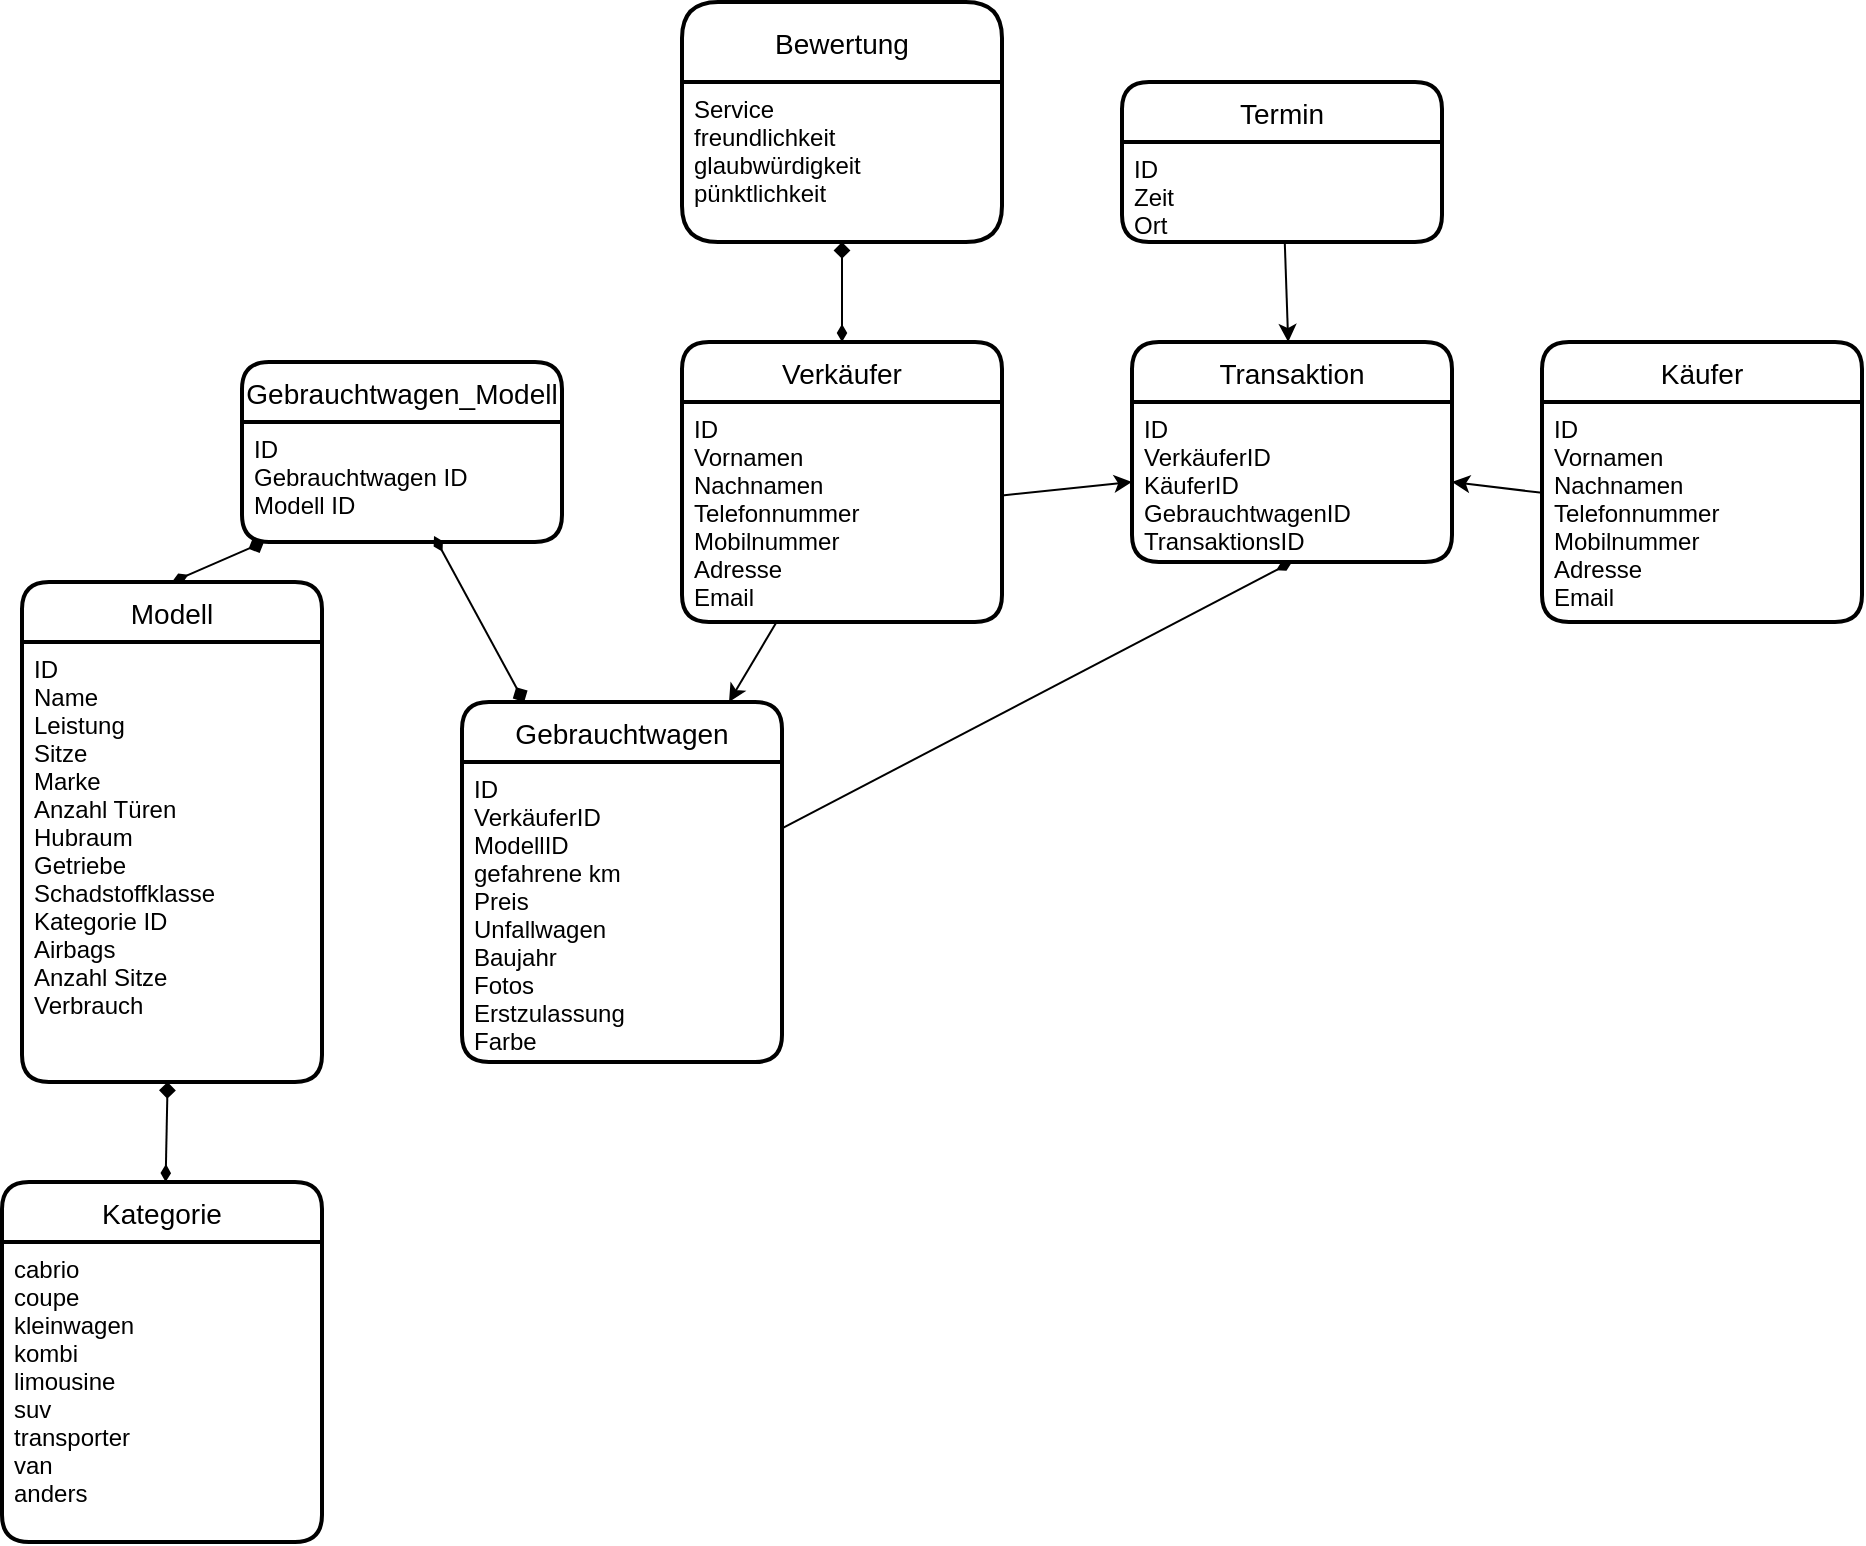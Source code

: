 <mxfile>
    <diagram id="hvlOfWhVxwxNd8fSc36v" name="Page-1">
        <mxGraphModel dx="1896" dy="1871" grid="1" gridSize="10" guides="1" tooltips="1" connect="1" arrows="1" fold="1" page="1" pageScale="1" pageWidth="850" pageHeight="1100" background="none" math="0" shadow="0">
            <root>
                <mxCell id="0"/>
                <mxCell id="1" parent="0"/>
                <mxCell id="2" value="Verkäufer" style="swimlane;childLayout=stackLayout;horizontal=1;startSize=30;horizontalStack=0;rounded=1;fontSize=14;fontStyle=0;strokeWidth=2;resizeParent=0;resizeLast=1;shadow=0;dashed=0;align=center;" parent="1" vertex="1">
                    <mxGeometry x="120" y="110" width="160" height="140" as="geometry"/>
                </mxCell>
                <mxCell id="3" value="ID&#10;Vornamen&#10;Nachnamen&#10;Telefonnummer&#10;Mobilnummer&#10;Adresse&#10;Email" style="align=left;strokeColor=none;fillColor=none;spacingLeft=4;fontSize=12;verticalAlign=top;resizable=0;rotatable=0;part=1;" parent="2" vertex="1">
                    <mxGeometry y="30" width="160" height="110" as="geometry"/>
                </mxCell>
                <mxCell id="7" value="Transaktion" style="swimlane;childLayout=stackLayout;horizontal=1;startSize=30;horizontalStack=0;rounded=1;fontSize=14;fontStyle=0;strokeWidth=2;resizeParent=0;resizeLast=1;shadow=0;dashed=0;align=center;" vertex="1" parent="1">
                    <mxGeometry x="345" y="110" width="160" height="110" as="geometry"/>
                </mxCell>
                <mxCell id="8" value="ID&#10;VerkäuferID&#10;KäuferID&#10;GebrauchtwagenID&#10;TransaktionsID" style="align=left;strokeColor=none;fillColor=none;spacingLeft=4;fontSize=12;verticalAlign=top;resizable=0;rotatable=0;part=1;" vertex="1" parent="7">
                    <mxGeometry y="30" width="160" height="80" as="geometry"/>
                </mxCell>
                <mxCell id="9" value="Bewertung" style="swimlane;childLayout=stackLayout;horizontal=1;startSize=40;horizontalStack=0;rounded=1;fontSize=14;fontStyle=0;strokeWidth=2;resizeParent=0;resizeLast=1;shadow=0;dashed=0;align=center;" vertex="1" parent="1">
                    <mxGeometry x="120" y="-60" width="160" height="120" as="geometry"/>
                </mxCell>
                <mxCell id="10" value="Service&#10;freundlichkeit&#10;glaubwürdigkeit&#10;pünktlichkeit" style="align=left;strokeColor=none;fillColor=none;spacingLeft=4;fontSize=12;verticalAlign=top;resizable=0;rotatable=0;part=1;" vertex="1" parent="9">
                    <mxGeometry y="40" width="160" height="80" as="geometry"/>
                </mxCell>
                <mxCell id="43" style="edgeStyle=none;html=1;entryX=0.6;entryY=0.95;entryDx=0;entryDy=0;startArrow=diamond;startFill=1;endArrow=diamondThin;endFill=1;strokeColor=default;entryPerimeter=0;" edge="1" parent="1" source="13" target="35">
                    <mxGeometry relative="1" as="geometry"/>
                </mxCell>
                <mxCell id="13" value="Gebrauchtwagen" style="swimlane;childLayout=stackLayout;horizontal=1;startSize=30;horizontalStack=0;rounded=1;fontSize=14;fontStyle=0;strokeWidth=2;resizeParent=0;resizeLast=1;shadow=0;dashed=0;align=center;" vertex="1" parent="1">
                    <mxGeometry x="10" y="290" width="160" height="180" as="geometry"/>
                </mxCell>
                <mxCell id="14" value="ID&#10;VerkäuferID&#10;ModellID&#10;gefahrene km&#10;Preis&#10;Unfallwagen&#10;Baujahr&#10;Fotos&#10;Erstzulassung&#10;Farbe" style="align=left;strokeColor=none;fillColor=none;spacingLeft=4;fontSize=12;verticalAlign=top;resizable=0;rotatable=0;part=1;" vertex="1" parent="13">
                    <mxGeometry y="30" width="160" height="150" as="geometry"/>
                </mxCell>
                <mxCell id="22" style="edgeStyle=none;html=1;" edge="1" parent="1" source="15" target="7">
                    <mxGeometry relative="1" as="geometry"/>
                </mxCell>
                <mxCell id="15" value="Termin" style="swimlane;childLayout=stackLayout;horizontal=1;startSize=30;horizontalStack=0;rounded=1;fontSize=14;fontStyle=0;strokeWidth=2;resizeParent=0;resizeLast=1;shadow=0;dashed=0;align=center;" vertex="1" parent="1">
                    <mxGeometry x="340" y="-20" width="160" height="80" as="geometry"/>
                </mxCell>
                <mxCell id="16" value="ID&#10;Zeit&#10;Ort" style="align=left;strokeColor=none;fillColor=none;spacingLeft=4;fontSize=12;verticalAlign=top;resizable=0;rotatable=0;part=1;" vertex="1" parent="15">
                    <mxGeometry y="30" width="160" height="50" as="geometry"/>
                </mxCell>
                <mxCell id="18" value="Modell" style="swimlane;childLayout=stackLayout;horizontal=1;startSize=30;horizontalStack=0;rounded=1;fontSize=14;fontStyle=0;strokeWidth=2;resizeParent=0;resizeLast=1;shadow=0;dashed=0;align=center;" vertex="1" parent="1">
                    <mxGeometry x="-210" y="230" width="150" height="250" as="geometry"/>
                </mxCell>
                <mxCell id="19" value="ID&#10;Name&#10;Leistung&#10;Sitze&#10;Marke&#10;Anzahl Türen&#10;Hubraum&#10;Getriebe&#10;Schadstoffklasse&#10;Kategorie ID&#10;Airbags&#10;Anzahl Sitze&#10;Verbrauch" style="align=left;strokeColor=none;fillColor=none;spacingLeft=4;fontSize=12;verticalAlign=top;resizable=0;rotatable=0;part=1;" vertex="1" parent="18">
                    <mxGeometry y="30" width="150" height="220" as="geometry"/>
                </mxCell>
                <mxCell id="11" value="Käufer" style="swimlane;childLayout=stackLayout;horizontal=1;startSize=30;horizontalStack=0;rounded=1;fontSize=14;fontStyle=0;strokeWidth=2;resizeParent=0;resizeLast=1;shadow=0;dashed=0;align=center;" vertex="1" parent="1">
                    <mxGeometry x="550" y="110" width="160" height="140" as="geometry"/>
                </mxCell>
                <mxCell id="12" value="ID&#10;Vornamen&#10;Nachnamen&#10;Telefonnummer&#10;Mobilnummer&#10;Adresse&#10;Email" style="align=left;strokeColor=none;fillColor=none;spacingLeft=4;fontSize=12;verticalAlign=top;resizable=0;rotatable=0;part=1;" vertex="1" parent="11">
                    <mxGeometry y="30" width="160" height="110" as="geometry"/>
                </mxCell>
                <mxCell id="25" style="edgeStyle=none;html=1;entryX=0;entryY=0.5;entryDx=0;entryDy=0;" edge="1" parent="1" source="3" target="8">
                    <mxGeometry relative="1" as="geometry"/>
                </mxCell>
                <mxCell id="27" style="edgeStyle=none;html=1;entryX=1;entryY=0.5;entryDx=0;entryDy=0;" edge="1" parent="1" source="12" target="8">
                    <mxGeometry relative="1" as="geometry"/>
                </mxCell>
                <mxCell id="28" style="edgeStyle=none;html=1;entryX=0.5;entryY=1;entryDx=0;entryDy=0;endArrow=diamondThin;endFill=1;" edge="1" parent="1" source="14" target="8">
                    <mxGeometry relative="1" as="geometry"/>
                </mxCell>
                <mxCell id="33" style="edgeStyle=none;html=1;" edge="1" parent="1" source="3" target="13">
                    <mxGeometry relative="1" as="geometry"/>
                </mxCell>
                <mxCell id="34" value="Gebrauchtwagen_Modell" style="swimlane;childLayout=stackLayout;horizontal=1;startSize=30;horizontalStack=0;rounded=1;fontSize=14;fontStyle=0;strokeWidth=2;resizeParent=0;resizeLast=1;shadow=0;dashed=0;align=center;" vertex="1" parent="1">
                    <mxGeometry x="-100" y="120" width="160" height="90" as="geometry"/>
                </mxCell>
                <mxCell id="35" value="ID&#10;Gebrauchtwagen ID&#10;Modell ID" style="align=left;strokeColor=none;fillColor=none;spacingLeft=4;fontSize=12;verticalAlign=top;resizable=0;rotatable=0;part=1;" vertex="1" parent="34">
                    <mxGeometry y="30" width="160" height="60" as="geometry"/>
                </mxCell>
                <mxCell id="39" style="edgeStyle=none;html=1;entryX=0.5;entryY=0;entryDx=0;entryDy=0;strokeColor=default;startArrow=diamond;startFill=1;endArrow=diamondThin;endFill=1;labelPosition=left;verticalLabelPosition=top;align=right;verticalAlign=bottom;" edge="1" parent="1" source="10" target="2">
                    <mxGeometry relative="1" as="geometry"/>
                </mxCell>
                <mxCell id="40" value="Kategorie" style="swimlane;childLayout=stackLayout;horizontal=1;startSize=30;horizontalStack=0;rounded=1;fontSize=14;fontStyle=0;strokeWidth=2;resizeParent=0;resizeLast=1;shadow=0;dashed=0;align=center;" vertex="1" parent="1">
                    <mxGeometry x="-220" y="530" width="160" height="180" as="geometry"/>
                </mxCell>
                <mxCell id="41" value="cabrio&#10;coupe&#10;kleinwagen&#10;kombi&#10;limousine&#10;suv&#10;transporter&#10;van&#10;anders&#10;" style="align=left;strokeColor=none;fillColor=none;spacingLeft=4;fontSize=12;verticalAlign=top;resizable=0;rotatable=0;part=1;" vertex="1" parent="40">
                    <mxGeometry y="30" width="160" height="150" as="geometry"/>
                </mxCell>
                <mxCell id="45" style="edgeStyle=none;html=1;startArrow=diamond;startFill=1;endArrow=diamondThin;endFill=1;strokeColor=default;" edge="1" parent="1" source="19" target="40">
                    <mxGeometry relative="1" as="geometry"/>
                </mxCell>
                <mxCell id="46" style="edgeStyle=none;html=1;entryX=0.5;entryY=0;entryDx=0;entryDy=0;startArrow=diamond;startFill=1;endArrow=diamondThin;endFill=1;strokeColor=default;" edge="1" parent="1" source="35" target="18">
                    <mxGeometry relative="1" as="geometry"/>
                </mxCell>
            </root>
        </mxGraphModel>
    </diagram>
</mxfile>